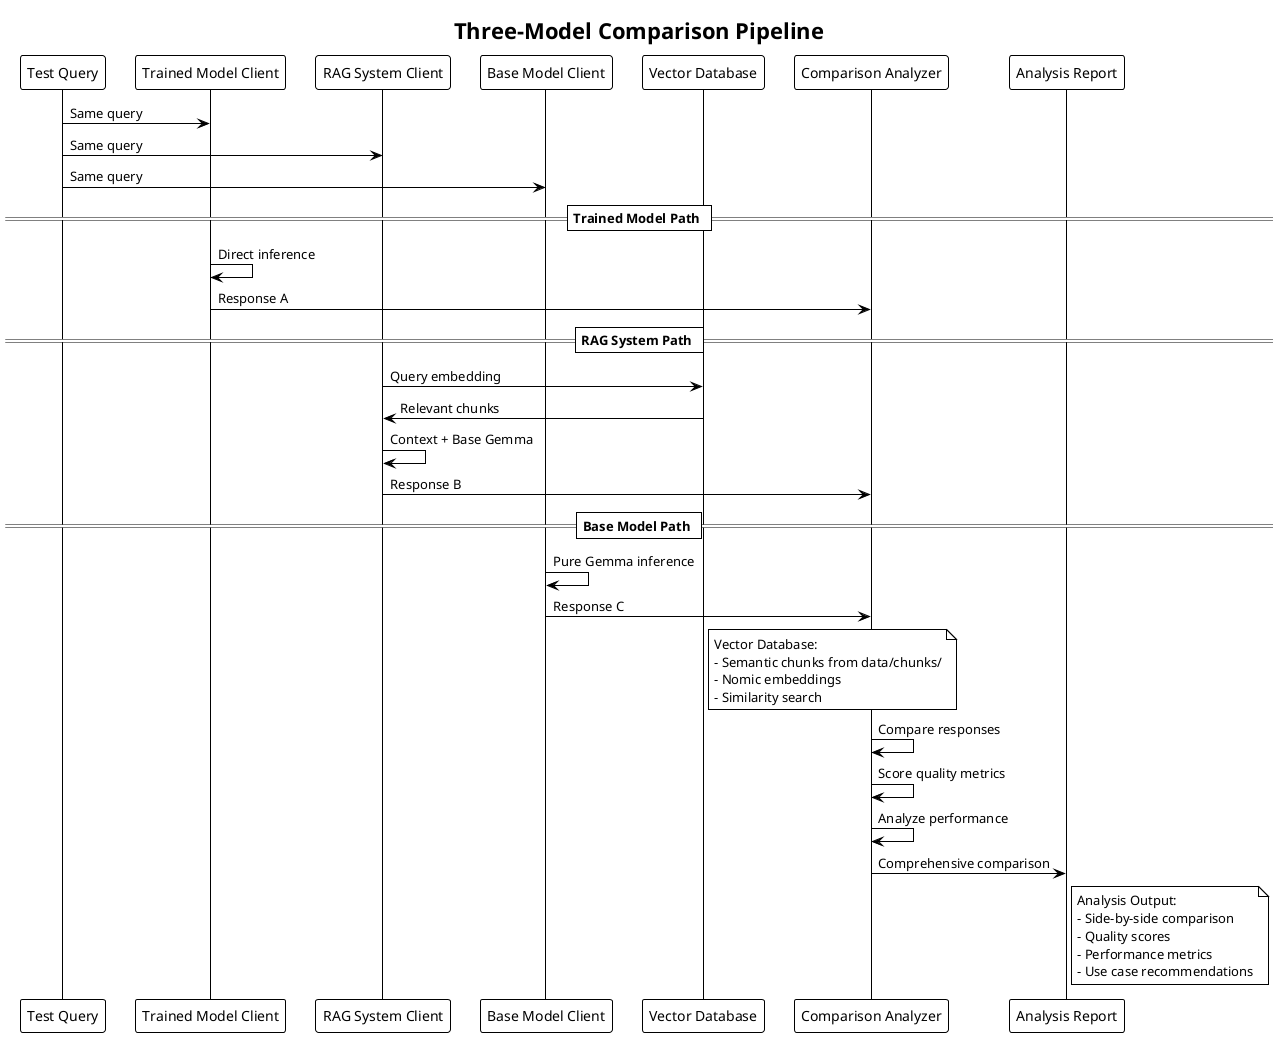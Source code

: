 @startuml Comparison_Service_Pipeline
!theme plain
title Three-Model Comparison Pipeline

participant "Test Query" as TQ
participant "Trained Model Client" as TMC
participant "RAG System Client" as RSC
participant "Base Model Client" as BMC
participant "Vector Database" as VDB
participant "Comparison Analyzer" as CA
participant "Analysis Report" as AR

TQ -> TMC: Same query
TQ -> RSC: Same query  
TQ -> BMC: Same query

== Trained Model Path ==
TMC -> TMC: Direct inference
TMC -> CA: Response A

== RAG System Path ==
RSC -> VDB: Query embedding
VDB -> RSC: Relevant chunks
RSC -> RSC: Context + Base Gemma
RSC -> CA: Response B

== Base Model Path ==
BMC -> BMC: Pure Gemma inference
BMC -> CA: Response C

note right of VDB
  Vector Database:
  - Semantic chunks from data/chunks/
  - Nomic embeddings
  - Similarity search
end note

CA -> CA: Compare responses
CA -> CA: Score quality metrics
CA -> CA: Analyze performance
CA -> AR: Comprehensive comparison

note right of AR
  Analysis Output:
  - Side-by-side comparison
  - Quality scores
  - Performance metrics
  - Use case recommendations
end note

@enduml
